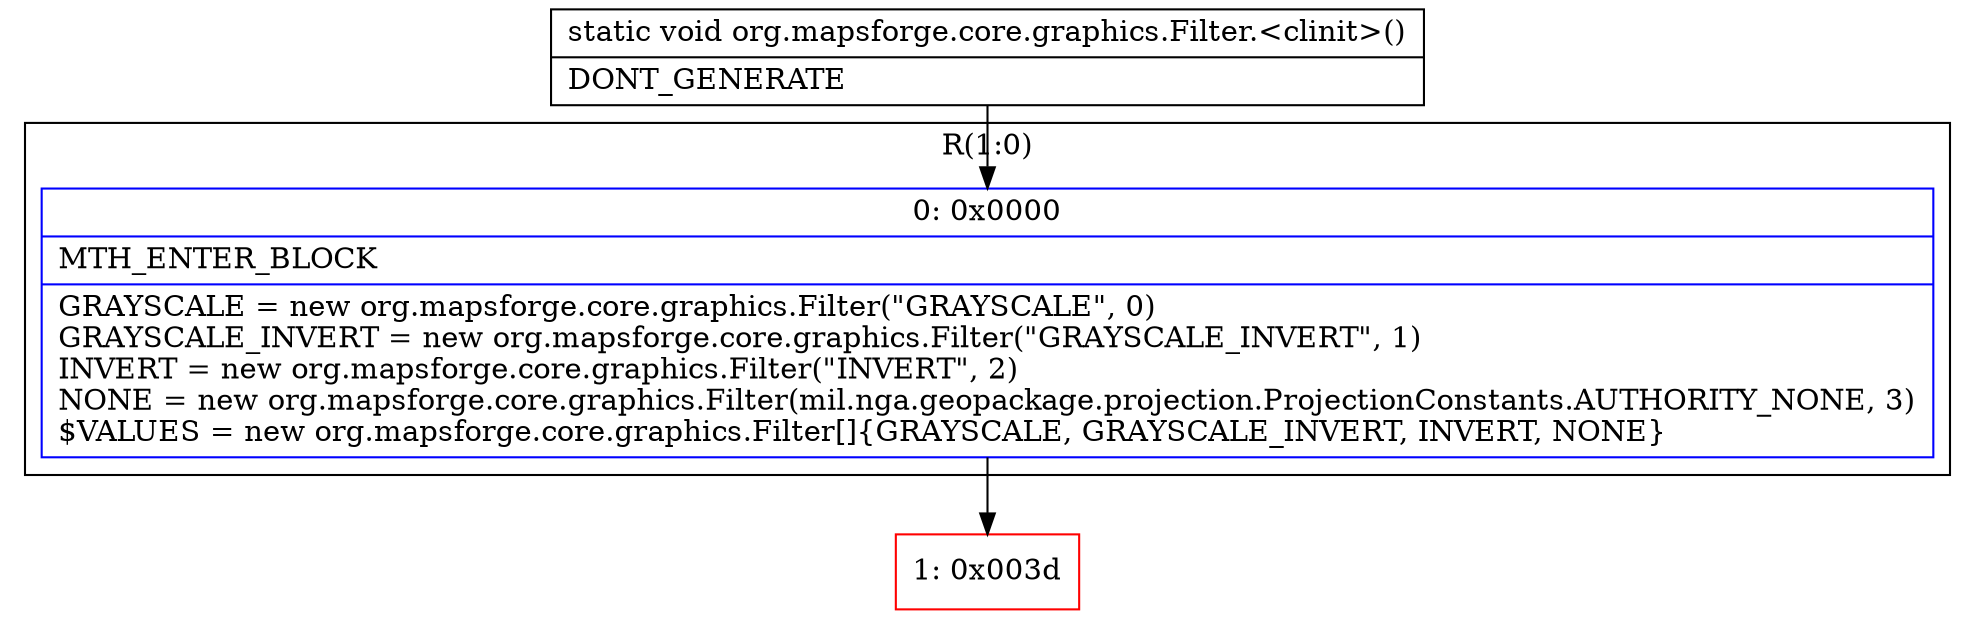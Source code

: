 digraph "CFG fororg.mapsforge.core.graphics.Filter.\<clinit\>()V" {
subgraph cluster_Region_948294120 {
label = "R(1:0)";
node [shape=record,color=blue];
Node_0 [shape=record,label="{0\:\ 0x0000|MTH_ENTER_BLOCK\l|GRAYSCALE = new org.mapsforge.core.graphics.Filter(\"GRAYSCALE\", 0)\lGRAYSCALE_INVERT = new org.mapsforge.core.graphics.Filter(\"GRAYSCALE_INVERT\", 1)\lINVERT = new org.mapsforge.core.graphics.Filter(\"INVERT\", 2)\lNONE = new org.mapsforge.core.graphics.Filter(mil.nga.geopackage.projection.ProjectionConstants.AUTHORITY_NONE, 3)\l$VALUES = new org.mapsforge.core.graphics.Filter[]\{GRAYSCALE, GRAYSCALE_INVERT, INVERT, NONE\}\l}"];
}
Node_1 [shape=record,color=red,label="{1\:\ 0x003d}"];
MethodNode[shape=record,label="{static void org.mapsforge.core.graphics.Filter.\<clinit\>()  | DONT_GENERATE\l}"];
MethodNode -> Node_0;
Node_0 -> Node_1;
}

